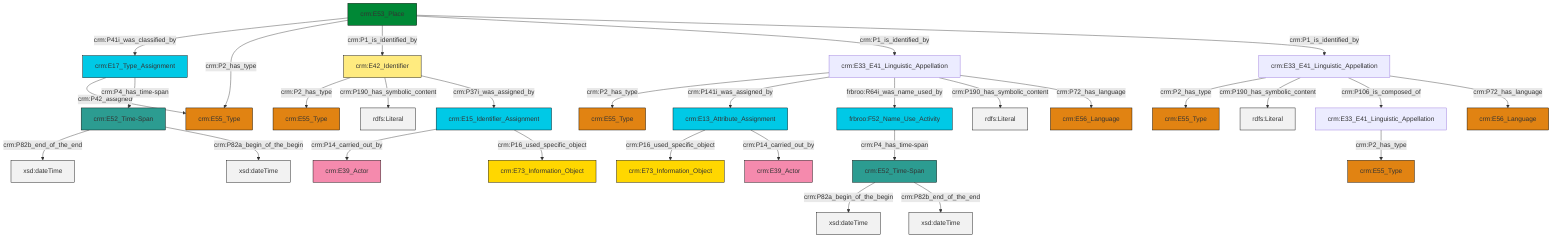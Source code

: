 graph TD
classDef Literal fill:#f2f2f2,stroke:#000000;
classDef CRM_Entity fill:#FFFFFF,stroke:#000000;
classDef Temporal_Entity fill:#00C9E6, stroke:#000000;
classDef Type fill:#E18312, stroke:#000000;
classDef Time-Span fill:#2C9C91, stroke:#000000;
classDef Appellation fill:#FFEB7F, stroke:#000000;
classDef Place fill:#008836, stroke:#000000;
classDef Persistent_Item fill:#B266B2, stroke:#000000;
classDef Conceptual_Object fill:#FFD700, stroke:#000000;
classDef Physical_Thing fill:#D2B48C, stroke:#000000;
classDef Actor fill:#f58aad, stroke:#000000;
classDef PC_Classes fill:#4ce600, stroke:#000000;
classDef Multi fill:#cccccc,stroke:#000000;

0["crm:E52_Time-Span"]:::Time-Span -->|crm:P82a_begin_of_the_begin| 1[xsd:dateTime]:::Literal
6["crm:E33_E41_Linguistic_Appellation"]:::Default -->|crm:P2_has_type| 7["crm:E55_Type"]:::Type
14["crm:E42_Identifier"]:::Appellation -->|crm:P2_has_type| 15["crm:E55_Type"]:::Type
20["crm:E33_E41_Linguistic_Appellation"]:::Default -->|crm:P2_has_type| 21["crm:E55_Type"]:::Type
22["crm:E52_Time-Span"]:::Time-Span -->|crm:P82b_end_of_the_end| 23[xsd:dateTime]:::Literal
6["crm:E33_E41_Linguistic_Appellation"]:::Default -->|crm:P141i_was_assigned_by| 16["crm:E13_Attribute_Assignment"]:::Temporal_Entity
26["crm:E15_Identifier_Assignment"]:::Temporal_Entity -->|crm:P14_carried_out_by| 27["crm:E39_Actor"]:::Actor
28["crm:E53_Place"]:::Place -->|crm:P41i_was_classified_by| 4["crm:E17_Type_Assignment"]:::Temporal_Entity
16["crm:E13_Attribute_Assignment"]:::Temporal_Entity -->|crm:P16_used_specific_object| 12["crm:E73_Information_Object"]:::Conceptual_Object
20["crm:E33_E41_Linguistic_Appellation"]:::Default -->|crm:P190_has_symbolic_content| 29[rdfs:Literal]:::Literal
20["crm:E33_E41_Linguistic_Appellation"]:::Default -->|crm:P106_is_composed_of| 10["crm:E33_E41_Linguistic_Appellation"]:::Default
10["crm:E33_E41_Linguistic_Appellation"]:::Default -->|crm:P2_has_type| 30["crm:E55_Type"]:::Type
28["crm:E53_Place"]:::Place -->|crm:P2_has_type| 32["crm:E55_Type"]:::Type
22["crm:E52_Time-Span"]:::Time-Span -->|crm:P82a_begin_of_the_begin| 34[xsd:dateTime]:::Literal
14["crm:E42_Identifier"]:::Appellation -->|crm:P190_has_symbolic_content| 35[rdfs:Literal]:::Literal
6["crm:E33_E41_Linguistic_Appellation"]:::Default -->|frbroo:R64i_was_name_used_by| 37["frbroo:F52_Name_Use_Activity"]:::Temporal_Entity
6["crm:E33_E41_Linguistic_Appellation"]:::Default -->|crm:P190_has_symbolic_content| 38[rdfs:Literal]:::Literal
6["crm:E33_E41_Linguistic_Appellation"]:::Default -->|crm:P72_has_language| 2["crm:E56_Language"]:::Type
0["crm:E52_Time-Span"]:::Time-Span -->|crm:P82b_end_of_the_end| 42[xsd:dateTime]:::Literal
28["crm:E53_Place"]:::Place -->|crm:P1_is_identified_by| 14["crm:E42_Identifier"]:::Appellation
37["frbroo:F52_Name_Use_Activity"]:::Temporal_Entity -->|crm:P4_has_time-span| 0["crm:E52_Time-Span"]:::Time-Span
20["crm:E33_E41_Linguistic_Appellation"]:::Default -->|crm:P72_has_language| 8["crm:E56_Language"]:::Type
16["crm:E13_Attribute_Assignment"]:::Temporal_Entity -->|crm:P14_carried_out_by| 18["crm:E39_Actor"]:::Actor
28["crm:E53_Place"]:::Place -->|crm:P1_is_identified_by| 6["crm:E33_E41_Linguistic_Appellation"]:::Default
28["crm:E53_Place"]:::Place -->|crm:P1_is_identified_by| 20["crm:E33_E41_Linguistic_Appellation"]:::Default
14["crm:E42_Identifier"]:::Appellation -->|crm:P37i_was_assigned_by| 26["crm:E15_Identifier_Assignment"]:::Temporal_Entity
26["crm:E15_Identifier_Assignment"]:::Temporal_Entity -->|crm:P16_used_specific_object| 48["crm:E73_Information_Object"]:::Conceptual_Object
4["crm:E17_Type_Assignment"]:::Temporal_Entity -->|crm:P42_assigned| 32["crm:E55_Type"]:::Type
4["crm:E17_Type_Assignment"]:::Temporal_Entity -->|crm:P4_has_time-span| 22["crm:E52_Time-Span"]:::Time-Span